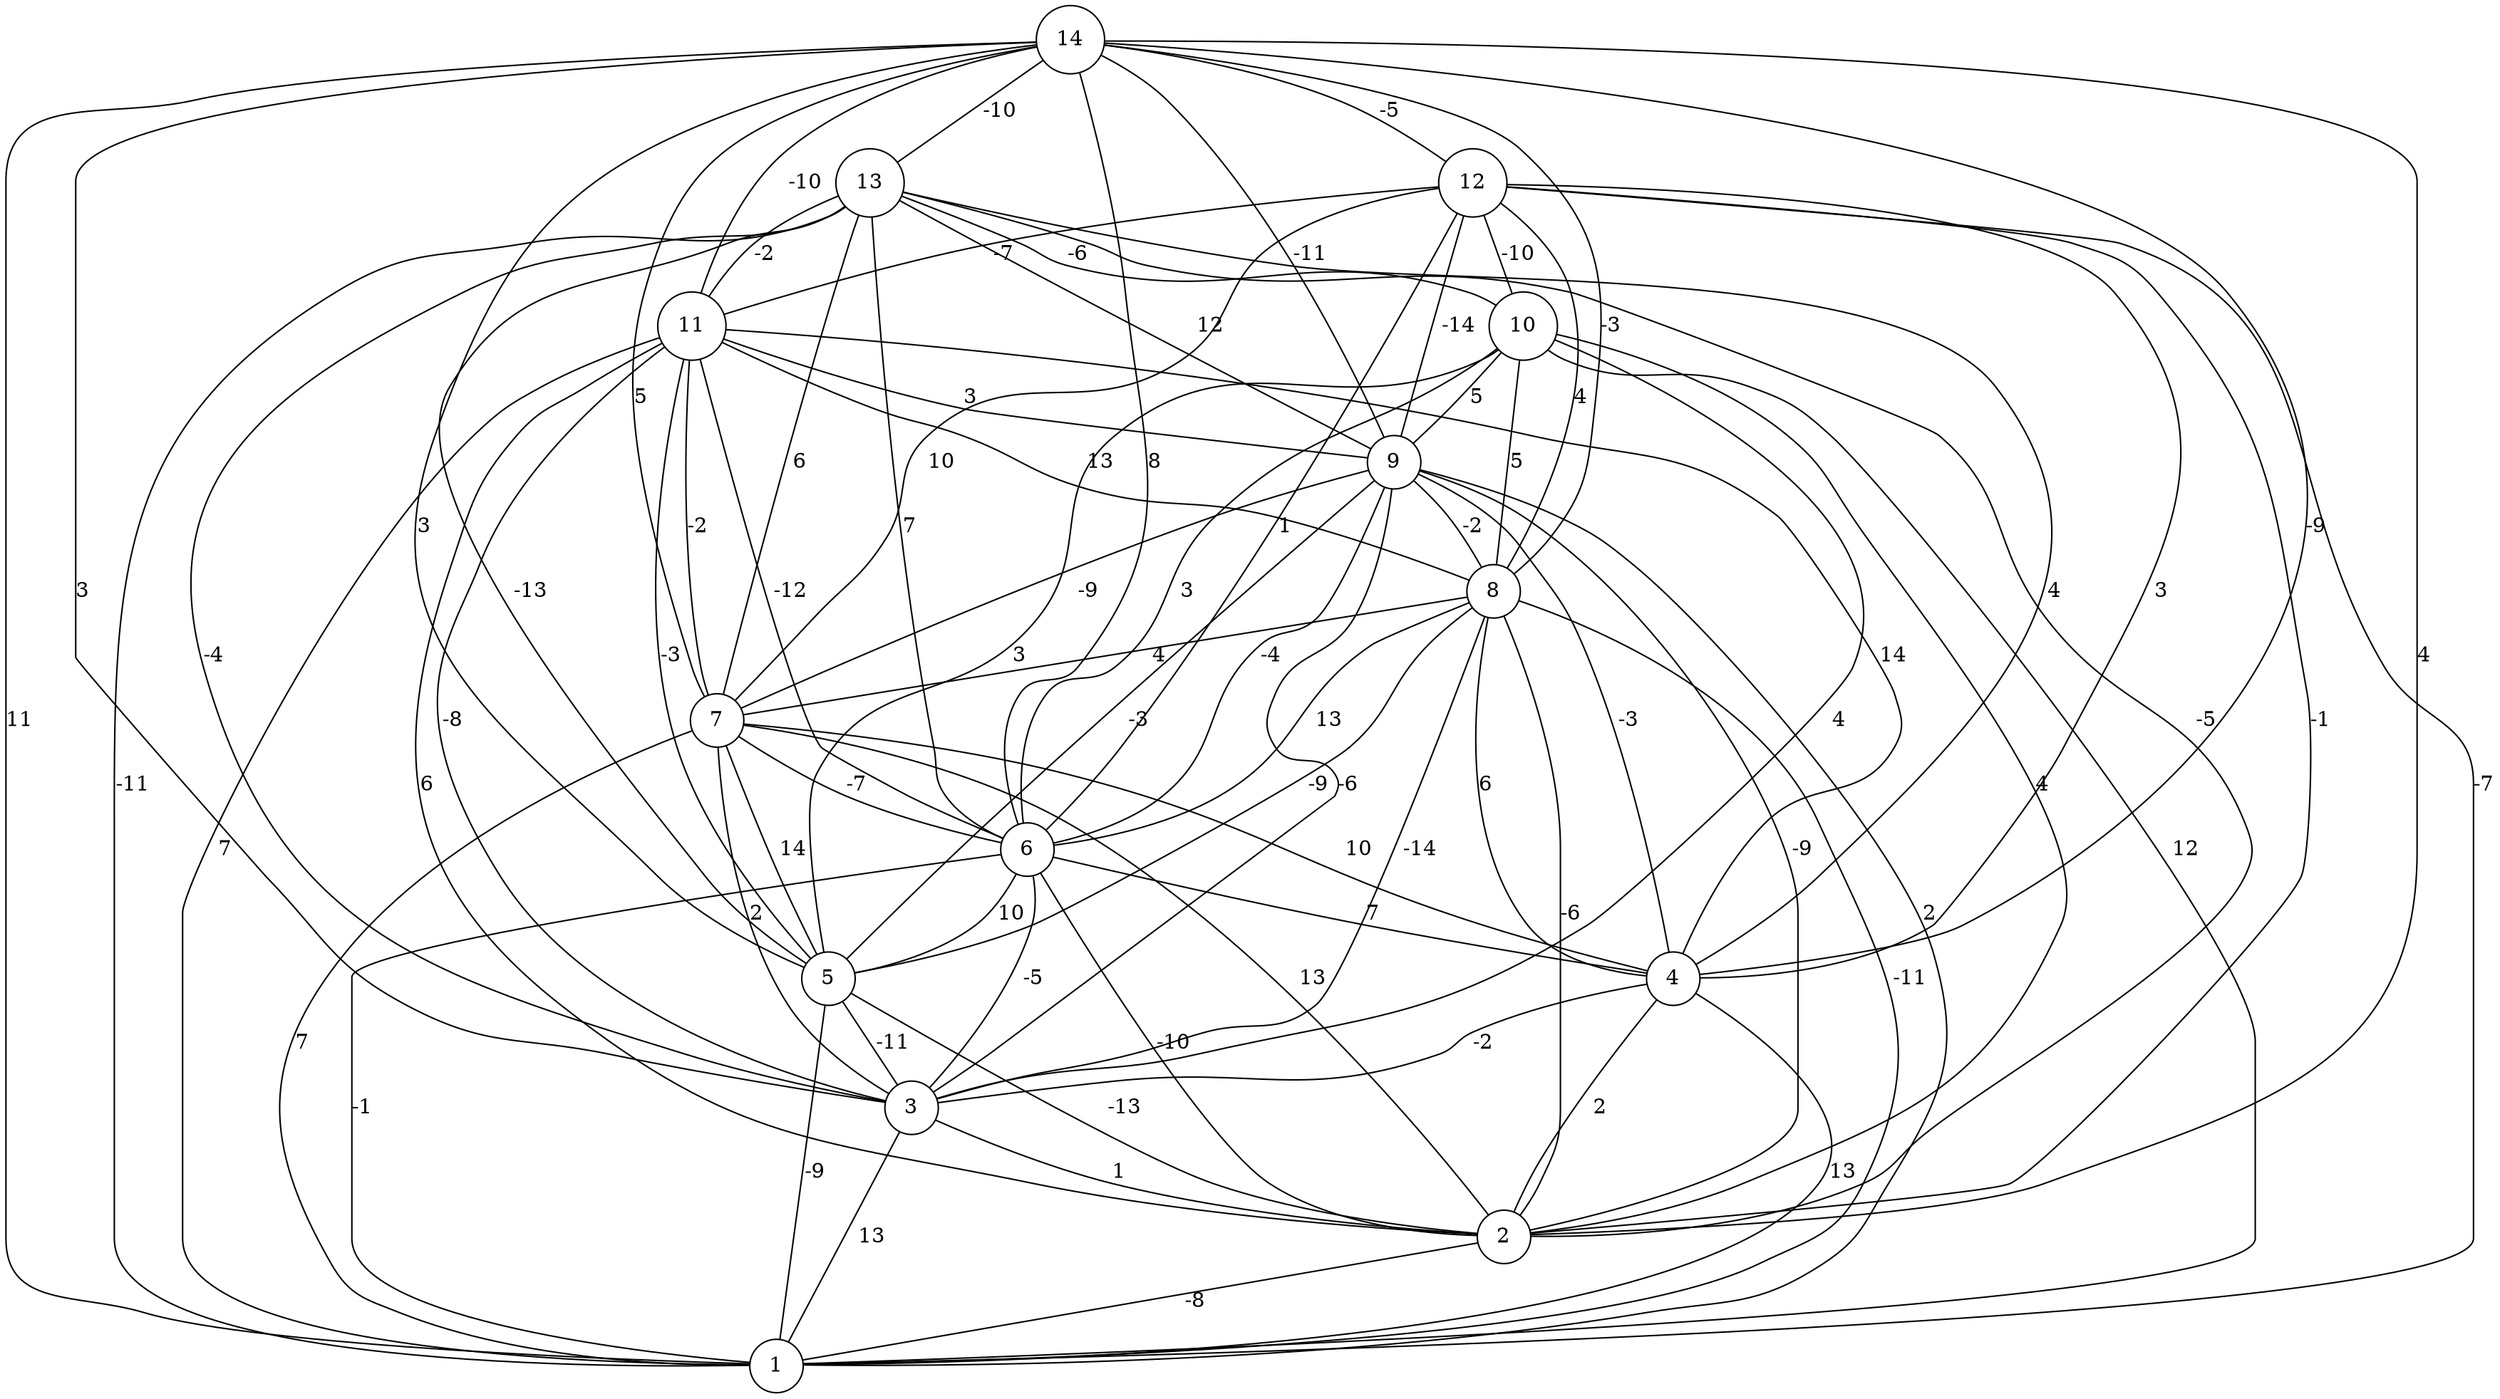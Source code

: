 graph { 
	 fontname="Helvetica,Arial,sans-serif" 
	 node [shape = circle]; 
	 14 -- 1 [label = "11"];
	 14 -- 2 [label = "4"];
	 14 -- 3 [label = "3"];
	 14 -- 4 [label = "-9"];
	 14 -- 5 [label = "3"];
	 14 -- 6 [label = "8"];
	 14 -- 7 [label = "5"];
	 14 -- 8 [label = "-3"];
	 14 -- 9 [label = "-11"];
	 14 -- 11 [label = "-10"];
	 14 -- 12 [label = "-5"];
	 14 -- 13 [label = "-10"];
	 13 -- 1 [label = "-11"];
	 13 -- 2 [label = "-5"];
	 13 -- 3 [label = "-4"];
	 13 -- 4 [label = "4"];
	 13 -- 5 [label = "-13"];
	 13 -- 6 [label = "7"];
	 13 -- 7 [label = "6"];
	 13 -- 9 [label = "12"];
	 13 -- 10 [label = "-6"];
	 13 -- 11 [label = "-2"];
	 12 -- 1 [label = "-7"];
	 12 -- 2 [label = "-1"];
	 12 -- 4 [label = "3"];
	 12 -- 6 [label = "1"];
	 12 -- 7 [label = "10"];
	 12 -- 8 [label = "4"];
	 12 -- 9 [label = "-14"];
	 12 -- 10 [label = "-10"];
	 12 -- 11 [label = "-7"];
	 11 -- 1 [label = "7"];
	 11 -- 2 [label = "6"];
	 11 -- 3 [label = "-8"];
	 11 -- 4 [label = "14"];
	 11 -- 5 [label = "-3"];
	 11 -- 6 [label = "-12"];
	 11 -- 7 [label = "-2"];
	 11 -- 8 [label = "13"];
	 11 -- 9 [label = "3"];
	 10 -- 1 [label = "12"];
	 10 -- 2 [label = "4"];
	 10 -- 3 [label = "4"];
	 10 -- 5 [label = "3"];
	 10 -- 6 [label = "3"];
	 10 -- 8 [label = "5"];
	 10 -- 9 [label = "5"];
	 9 -- 1 [label = "2"];
	 9 -- 2 [label = "-9"];
	 9 -- 3 [label = "-6"];
	 9 -- 4 [label = "-3"];
	 9 -- 5 [label = "-3"];
	 9 -- 6 [label = "-4"];
	 9 -- 7 [label = "-9"];
	 9 -- 8 [label = "-2"];
	 8 -- 1 [label = "-11"];
	 8 -- 2 [label = "-6"];
	 8 -- 3 [label = "-14"];
	 8 -- 4 [label = "6"];
	 8 -- 5 [label = "-9"];
	 8 -- 6 [label = "13"];
	 8 -- 7 [label = "4"];
	 7 -- 1 [label = "7"];
	 7 -- 2 [label = "13"];
	 7 -- 3 [label = "2"];
	 7 -- 4 [label = "10"];
	 7 -- 5 [label = "14"];
	 7 -- 6 [label = "-7"];
	 6 -- 1 [label = "-1"];
	 6 -- 2 [label = "-10"];
	 6 -- 3 [label = "-5"];
	 6 -- 4 [label = "7"];
	 6 -- 5 [label = "10"];
	 5 -- 1 [label = "-9"];
	 5 -- 2 [label = "-13"];
	 5 -- 3 [label = "-11"];
	 4 -- 1 [label = "13"];
	 4 -- 2 [label = "2"];
	 4 -- 3 [label = "-2"];
	 3 -- 1 [label = "13"];
	 3 -- 2 [label = "1"];
	 2 -- 1 [label = "-8"];
	 1;
	 2;
	 3;
	 4;
	 5;
	 6;
	 7;
	 8;
	 9;
	 10;
	 11;
	 12;
	 13;
	 14;
}
